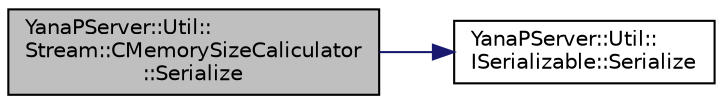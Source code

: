 digraph "YanaPServer::Util::Stream::CMemorySizeCaliculator::Serialize"
{
  edge [fontname="Helvetica",fontsize="10",labelfontname="Helvetica",labelfontsize="10"];
  node [fontname="Helvetica",fontsize="10",shape=record];
  rankdir="LR";
  Node29 [label="YanaPServer::Util::\lStream::CMemorySizeCaliculator\l::Serialize",height=0.2,width=0.4,color="black", fillcolor="grey75", style="filled", fontcolor="black"];
  Node29 -> Node30 [color="midnightblue",fontsize="10",style="solid",fontname="Helvetica"];
  Node30 [label="YanaPServer::Util::\lISerializable::Serialize",height=0.2,width=0.4,color="black", fillcolor="white", style="filled",URL="$class_yana_p_server_1_1_util_1_1_i_serializable.html#a0ff2299eec4415044896b44da950b93b",tooltip="シリアライズ "];
}
